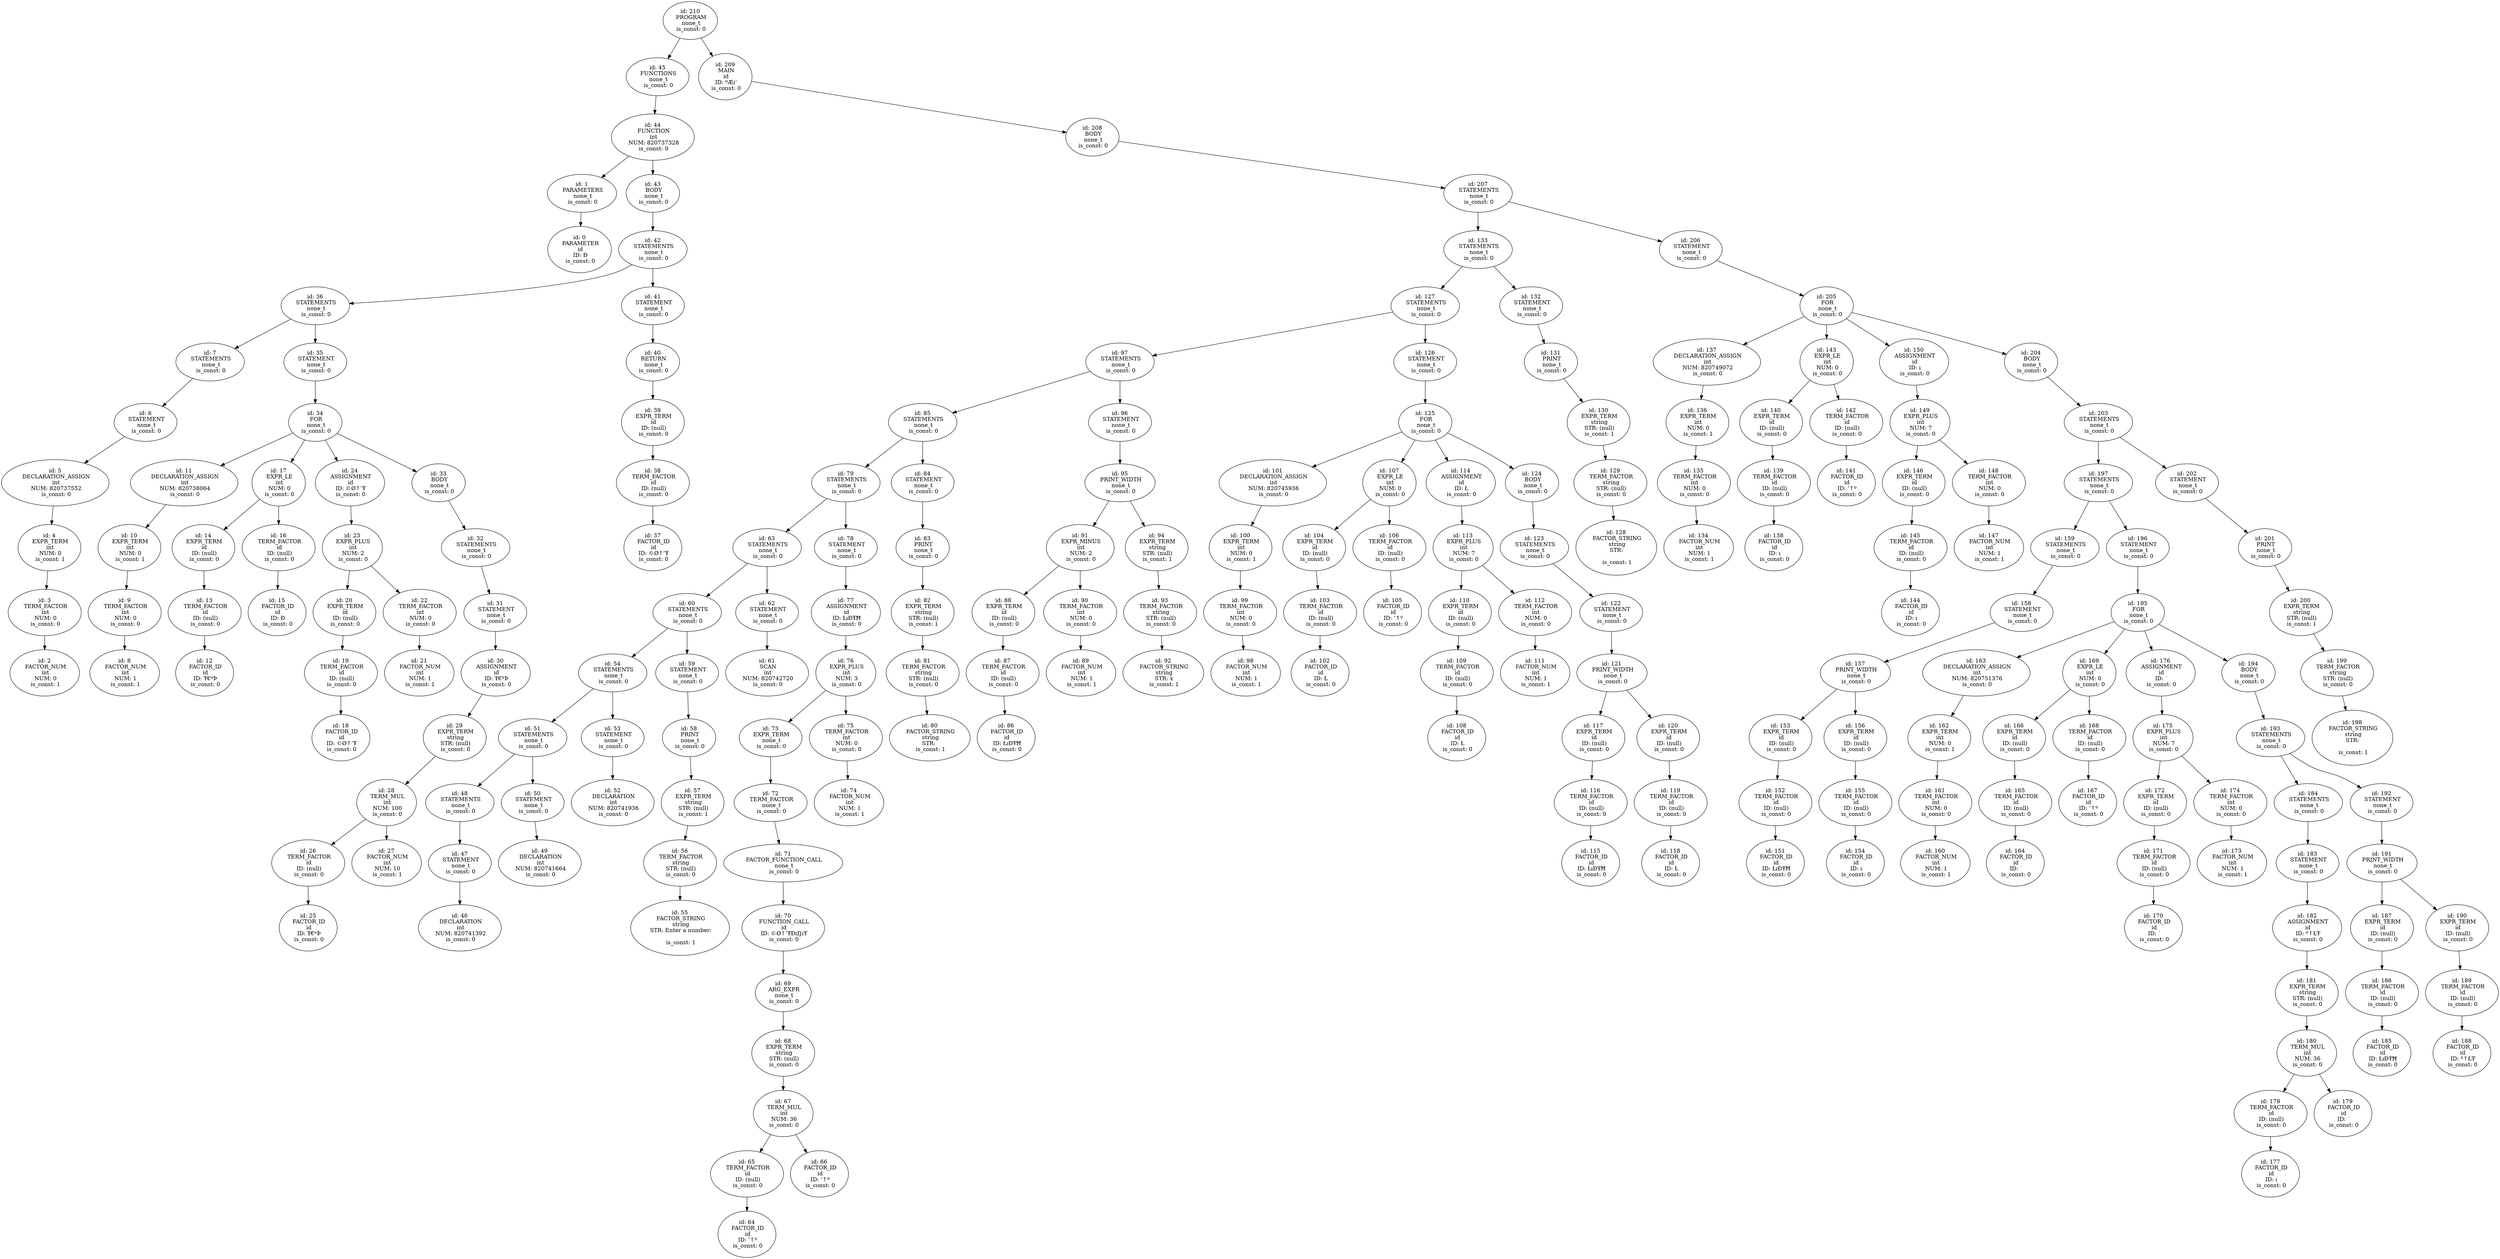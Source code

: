 digraph ast {
n210 [label="id: 210
 PROGRAM
 none_t
 is_const: 0"];
n210 -> n45;
n45 [label="id: 45
 FUNCTIONS
 none_t
 is_const: 0"];
n45 -> n44;
n44 [label="id: 44
 FUNCTION
 int
 NUM: 820737328
 is_const: 0"];
n44 -> n1;
n1 [label="id: 1
 PARAMETERS
 none_t
 is_const: 0"];
n1 -> n0;
n0 [label="id: 0
 PARAMETER
 id
 ID: Ð
 is_const: 0"];
n44 -> n43;
n43 [label="id: 43
 BODY
 none_t
 is_const: 0"];
n43 -> n42;
n42 [label="id: 42
 STATEMENTS
 none_t
 is_const: 0"];
n42 -> n36;
n36 [label="id: 36
 STATEMENTS
 none_t
 is_const: 0"];
n36 -> n7;
n7 [label="id: 7
 STATEMENTS
 none_t
 is_const: 0"];
n7 -> n6;
n6 [label="id: 6
 STATEMENT
 none_t
 is_const: 0"];
n6 -> n5;
n5 [label="id: 5
 DECLARATION_ASSIGN
 int
 NUM: 820737552
 is_const: 0"];
n5 -> n4;
n4 [label="id: 4
 EXPR_TERM
 int
 NUM: 0
 is_const: 1"];
n4 -> n3;
n3 [label="id: 3
 TERM_FACTOR
 int
 NUM: 0
 is_const: 0"];
n3 -> n2;
n2 [label="id: 2
 FACTOR_NUM
 int
 NUM: 0
 is_const: 1"];
n36 -> n35;
n35 [label="id: 35
 STATEMENT
 none_t
 is_const: 0"];
n35 -> n34;
n34 [label="id: 34
 FOR
 none_t
 is_const: 0"];
n34 -> n11;
n11 [label="id: 11
 DECLARATION_ASSIGN
 int
 NUM: 820738064
 is_const: 0"];
n11 -> n10;
n10 [label="id: 10
 EXPR_TERM
 int
 NUM: 0
 is_const: 1"];
n10 -> n9;
n9 [label="id: 9
 TERM_FACTOR
 int
 NUM: 0
 is_const: 0"];
n9 -> n8;
n8 [label="id: 8
 FACTOR_NUM
 int
 NUM: 1
 is_const: 1"];
n34 -> n17;
n17 [label="id: 17
 EXPR_LE
 int
 NUM: 0
 is_const: 0"];
n17 -> n14;
n14 [label="id: 14
 EXPR_TERM
 id
 ID: (null)
 is_const: 0"];
n14 -> n13;
n13 [label="id: 13
 TERM_FACTOR
 id
 ID: (null)
 is_const: 0"];
n13 -> n12;
n12 [label="id: 12
 FACTOR_ID
 id
 ID: Ŧ€ºÞ
 is_const: 0"];
n17 -> n16;
n16 [label="id: 16
 TERM_FACTOR
 id
 ID: (null)
 is_const: 0"];
n16 -> n15;
n15 [label="id: 15
 FACTOR_ID
 id
 ID: Ð
 is_const: 0"];
n34 -> n24;
n24 [label="id: 24
 ASSIGNMENT
 id
 ID: ©Ø↑’Ŧ
 is_const: 0"];
n24 -> n23;
n23 [label="id: 23
 EXPR_PLUS
 int
 NUM: 2
 is_const: 0"];
n23 -> n20;
n20 [label="id: 20
 EXPR_TERM
 id
 ID: (null)
 is_const: 0"];
n20 -> n19;
n19 [label="id: 19
 TERM_FACTOR
 id
 ID: (null)
 is_const: 0"];
n19 -> n18;
n18 [label="id: 18
 FACTOR_ID
 id
 ID: ©Ø↑’Ŧ
 is_const: 0"];
n23 -> n22;
n22 [label="id: 22
 TERM_FACTOR
 int
 NUM: 0
 is_const: 0"];
n22 -> n21;
n21 [label="id: 21
 FACTOR_NUM
 int
 NUM: 1
 is_const: 1"];
n34 -> n33;
n33 [label="id: 33
 BODY
 none_t
 is_const: 0"];
n33 -> n32;
n32 [label="id: 32
 STATEMENTS
 none_t
 is_const: 0"];
n32 -> n31;
n31 [label="id: 31
 STATEMENT
 none_t
 is_const: 0"];
n31 -> n30;
n30 [label="id: 30
 ASSIGNMENT
 id
 ID: Ŧ€ºÞ
 is_const: 0"];
n30 -> n29;
n29 [label="id: 29
 EXPR_TERM
 string
 STR: (null)
 is_const: 0"];
n29 -> n28;
n28 [label="id: 28
 TERM_MUL
 int
 NUM: 100
 is_const: 0"];
n28 -> n26;
n26 [label="id: 26
 TERM_FACTOR
 id
 ID: (null)
 is_const: 0"];
n26 -> n25;
n25 [label="id: 25
 FACTOR_ID
 id
 ID: Ŧ€ºÞ
 is_const: 0"];
n28 -> n27;
n27 [label="id: 27
 FACTOR_NUM
 int
 NUM: 10
 is_const: 1"];
n42 -> n41;
n41 [label="id: 41
 STATEMENT
 none_t
 is_const: 0"];
n41 -> n40;
n40 [label="id: 40
 RETURN
 none_t
 is_const: 0"];
n40 -> n39;
n39 [label="id: 39
 EXPR_TERM
 id
 ID: (null)
 is_const: 0"];
n39 -> n38;
n38 [label="id: 38
 TERM_FACTOR
 id
 ID: (null)
 is_const: 0"];
n38 -> n37;
n37 [label="id: 37
 FACTOR_ID
 id
 ID: ©Ø↑’Ŧ
 is_const: 0"];
n210 -> n209;
n209 [label="id: 209
 MAIN
 id
 ID: ºÆı’
 is_const: 0"];
n209 -> n208;
n208 [label="id: 208
 BODY
 none_t
 is_const: 0"];
n208 -> n207;
n207 [label="id: 207
 STATEMENTS
 none_t
 is_const: 0"];
n207 -> n133;
n133 [label="id: 133
 STATEMENTS
 none_t
 is_const: 0"];
n133 -> n127;
n127 [label="id: 127
 STATEMENTS
 none_t
 is_const: 0"];
n127 -> n97;
n97 [label="id: 97
 STATEMENTS
 none_t
 is_const: 0"];
n97 -> n85;
n85 [label="id: 85
 STATEMENTS
 none_t
 is_const: 0"];
n85 -> n79;
n79 [label="id: 79
 STATEMENTS
 none_t
 is_const: 0"];
n79 -> n63;
n63 [label="id: 63
 STATEMENTS
 none_t
 is_const: 0"];
n63 -> n60;
n60 [label="id: 60
 STATEMENTS
 none_t
 is_const: 0"];
n60 -> n54;
n54 [label="id: 54
 STATEMENTS
 none_t
 is_const: 0"];
n54 -> n51;
n51 [label="id: 51
 STATEMENTS
 none_t
 is_const: 0"];
n51 -> n48;
n48 [label="id: 48
 STATEMENTS
 none_t
 is_const: 0"];
n48 -> n47;
n47 [label="id: 47
 STATEMENT
 none_t
 is_const: 0"];
n47 -> n46;
n46 [label="id: 46
 DECLARATION
 int
 NUM: 820741392
 is_const: 0"];
n51 -> n50;
n50 [label="id: 50
 STATEMENT
 none_t
 is_const: 0"];
n50 -> n49;
n49 [label="id: 49
 DECLARATION
 int
 NUM: 820741664
 is_const: 0"];
n54 -> n53;
n53 [label="id: 53
 STATEMENT
 none_t
 is_const: 0"];
n53 -> n52;
n52 [label="id: 52
 DECLARATION
 int
 NUM: 820741936
 is_const: 0"];
n60 -> n59;
n59 [label="id: 59
 STATEMENT
 none_t
 is_const: 0"];
n59 -> n58;
n58 [label="id: 58
 PRINT
 none_t
 is_const: 0"];
n58 -> n57;
n57 [label="id: 57
 EXPR_TERM
 string
 STR: (null)
 is_const: 1"];
n57 -> n56;
n56 [label="id: 56
 TERM_FACTOR
 string
 STR: (null)
 is_const: 0"];
n56 -> n55;
n55 [label="id: 55
 FACTOR_STRING
 string
 STR: Enter a number:

 is_const: 1"];
n63 -> n62;
n62 [label="id: 62
 STATEMENT
 none_t
 is_const: 0"];
n62 -> n61;
n61 [label="id: 61
 SCAN
 int
 NUM: 820742720
 is_const: 0"];
n79 -> n78;
n78 [label="id: 78
 STATEMENT
 none_t
 is_const: 0"];
n78 -> n77;
n77 [label="id: 77
 ASSIGNMENT
 id
 ID: ŁıÐŦĦ
 is_const: 0"];
n77 -> n76;
n76 [label="id: 76
 EXPR_PLUS
 int
 NUM: 3
 is_const: 0"];
n76 -> n73;
n73 [label="id: 73
 EXPR_TERM
 none_t
 is_const: 0"];
n73 -> n72;
n72 [label="id: 72
 TERM_FACTOR
 none_t
 is_const: 0"];
n72 -> n71;
n71 [label="id: 71
 FACTOR_FUNCTION_CALL
 none_t
 is_const: 0"];
n71 -> n70;
n70 [label="id: 70
 FUNCTION_CALL
 id
 ID: ©Ø↑’ŦÐıŊıŦ
 is_const: 0"];
n70 -> n69;
n69 [label="id: 69
 ARG_EXPR
 none_t
 is_const: 0"];
n69 -> n68;
n68 [label="id: 68
 EXPR_TERM
 string
 STR: (null)
 is_const: 0"];
n68 -> n67;
n67 [label="id: 67
 TERM_MUL
 int
 NUM: 36
 is_const: 0"];
n67 -> n65;
n65 [label="id: 65
 TERM_FACTOR
 id
 ID: (null)
 is_const: 0"];
n65 -> n64;
n64 [label="id: 64
 FACTOR_ID
 id
 ID: ’↑º
 is_const: 0"];
n67 -> n66;
n66 [label="id: 66
 FACTOR_ID
 id
 ID: ’↑º
 is_const: 0"];
n76 -> n75;
n75 [label="id: 75
 TERM_FACTOR
 int
 NUM: 0
 is_const: 0"];
n75 -> n74;
n74 [label="id: 74
 FACTOR_NUM
 int
 NUM: 1
 is_const: 1"];
n85 -> n84;
n84 [label="id: 84
 STATEMENT
 none_t
 is_const: 0"];
n84 -> n83;
n83 [label="id: 83
 PRINT
 none_t
 is_const: 0"];
n83 -> n82;
n82 [label="id: 82
 EXPR_TERM
 string
 STR: (null)
 is_const: 1"];
n82 -> n81;
n81 [label="id: 81
 TERM_FACTOR
 string
 STR: (null)
 is_const: 0"];
n81 -> n80;
n80 [label="id: 80
 FACTOR_STRING
 string
 STR:  
 is_const: 1"];
n97 -> n96;
n96 [label="id: 96
 STATEMENT
 none_t
 is_const: 0"];
n96 -> n95;
n95 [label="id: 95
 PRINT_WIDTH
 none_t
 is_const: 0"];
n95 -> n91;
n91 [label="id: 91
 EXPR_MINUS
 int
 NUM: 2
 is_const: 0"];
n91 -> n88;
n88 [label="id: 88
 EXPR_TERM
 id
 ID: (null)
 is_const: 0"];
n88 -> n87;
n87 [label="id: 87
 TERM_FACTOR
 id
 ID: (null)
 is_const: 0"];
n87 -> n86;
n86 [label="id: 86
 FACTOR_ID
 id
 ID: ŁıÐŦĦ
 is_const: 0"];
n91 -> n90;
n90 [label="id: 90
 TERM_FACTOR
 int
 NUM: 0
 is_const: 0"];
n90 -> n89;
n89 [label="id: 89
 FACTOR_NUM
 int
 NUM: 1
 is_const: 1"];
n95 -> n94;
n94 [label="id: 94
 EXPR_TERM
 string
 STR: (null)
 is_const: 1"];
n94 -> n93;
n93 [label="id: 93
 TERM_FACTOR
 string
 STR: (null)
 is_const: 0"];
n93 -> n92;
n92 [label="id: 92
 FACTOR_STRING
 string
 STR: x
 is_const: 1"];
n127 -> n126;
n126 [label="id: 126
 STATEMENT
 none_t
 is_const: 0"];
n126 -> n125;
n125 [label="id: 125
 FOR
 none_t
 is_const: 0"];
n125 -> n101;
n101 [label="id: 101
 DECLARATION_ASSIGN
 int
 NUM: 820745936
 is_const: 0"];
n101 -> n100;
n100 [label="id: 100
 EXPR_TERM
 int
 NUM: 0
 is_const: 1"];
n100 -> n99;
n99 [label="id: 99
 TERM_FACTOR
 int
 NUM: 0
 is_const: 0"];
n99 -> n98;
n98 [label="id: 98
 FACTOR_NUM
 int
 NUM: 1
 is_const: 1"];
n125 -> n107;
n107 [label="id: 107
 EXPR_LE
 int
 NUM: 0
 is_const: 0"];
n107 -> n104;
n104 [label="id: 104
 EXPR_TERM
 id
 ID: (null)
 is_const: 0"];
n104 -> n103;
n103 [label="id: 103
 TERM_FACTOR
 id
 ID: (null)
 is_const: 0"];
n103 -> n102;
n102 [label="id: 102
 FACTOR_ID
 id
 ID: Ł
 is_const: 0"];
n107 -> n106;
n106 [label="id: 106
 TERM_FACTOR
 id
 ID: (null)
 is_const: 0"];
n106 -> n105;
n105 [label="id: 105
 FACTOR_ID
 id
 ID: ’↑º
 is_const: 0"];
n125 -> n114;
n114 [label="id: 114
 ASSIGNMENT
 id
 ID: Ł
 is_const: 0"];
n114 -> n113;
n113 [label="id: 113
 EXPR_PLUS
 int
 NUM: 7
 is_const: 0"];
n113 -> n110;
n110 [label="id: 110
 EXPR_TERM
 id
 ID: (null)
 is_const: 0"];
n110 -> n109;
n109 [label="id: 109
 TERM_FACTOR
 id
 ID: (null)
 is_const: 0"];
n109 -> n108;
n108 [label="id: 108
 FACTOR_ID
 id
 ID: Ł
 is_const: 0"];
n113 -> n112;
n112 [label="id: 112
 TERM_FACTOR
 int
 NUM: 0
 is_const: 0"];
n112 -> n111;
n111 [label="id: 111
 FACTOR_NUM
 int
 NUM: 1
 is_const: 1"];
n125 -> n124;
n124 [label="id: 124
 BODY
 none_t
 is_const: 0"];
n124 -> n123;
n123 [label="id: 123
 STATEMENTS
 none_t
 is_const: 0"];
n123 -> n122;
n122 [label="id: 122
 STATEMENT
 none_t
 is_const: 0"];
n122 -> n121;
n121 [label="id: 121
 PRINT_WIDTH
 none_t
 is_const: 0"];
n121 -> n117;
n117 [label="id: 117
 EXPR_TERM
 id
 ID: (null)
 is_const: 0"];
n117 -> n116;
n116 [label="id: 116
 TERM_FACTOR
 id
 ID: (null)
 is_const: 0"];
n116 -> n115;
n115 [label="id: 115
 FACTOR_ID
 id
 ID: ŁıÐŦĦ
 is_const: 0"];
n121 -> n120;
n120 [label="id: 120
 EXPR_TERM
 id
 ID: (null)
 is_const: 0"];
n120 -> n119;
n119 [label="id: 119
 TERM_FACTOR
 id
 ID: (null)
 is_const: 0"];
n119 -> n118;
n118 [label="id: 118
 FACTOR_ID
 id
 ID: Ł
 is_const: 0"];
n133 -> n132;
n132 [label="id: 132
 STATEMENT
 none_t
 is_const: 0"];
n132 -> n131;
n131 [label="id: 131
 PRINT
 none_t
 is_const: 0"];
n131 -> n130;
n130 [label="id: 130
 EXPR_TERM
 string
 STR: (null)
 is_const: 1"];
n130 -> n129;
n129 [label="id: 129
 TERM_FACTOR
 string
 STR: (null)
 is_const: 0"];
n129 -> n128;
n128 [label="id: 128
 FACTOR_STRING
 string
 STR: 

 is_const: 1"];
n207 -> n206;
n206 [label="id: 206
 STATEMENT
 none_t
 is_const: 0"];
n206 -> n205;
n205 [label="id: 205
 FOR
 none_t
 is_const: 0"];
n205 -> n137;
n137 [label="id: 137
 DECLARATION_ASSIGN
 int
 NUM: 820749072
 is_const: 0"];
n137 -> n136;
n136 [label="id: 136
 EXPR_TERM
 int
 NUM: 0
 is_const: 1"];
n136 -> n135;
n135 [label="id: 135
 TERM_FACTOR
 int
 NUM: 0
 is_const: 0"];
n135 -> n134;
n134 [label="id: 134
 FACTOR_NUM
 int
 NUM: 1
 is_const: 1"];
n205 -> n143;
n143 [label="id: 143
 EXPR_LE
 int
 NUM: 0
 is_const: 0"];
n143 -> n140;
n140 [label="id: 140
 EXPR_TERM
 id
 ID: (null)
 is_const: 0"];
n140 -> n139;
n139 [label="id: 139
 TERM_FACTOR
 id
 ID: (null)
 is_const: 0"];
n139 -> n138;
n138 [label="id: 138
 FACTOR_ID
 id
 ID: ı
 is_const: 0"];
n143 -> n142;
n142 [label="id: 142
 TERM_FACTOR
 id
 ID: (null)
 is_const: 0"];
n142 -> n141;
n141 [label="id: 141
 FACTOR_ID
 id
 ID: ’↑º
 is_const: 0"];
n205 -> n150;
n150 [label="id: 150
 ASSIGNMENT
 id
 ID: ı
 is_const: 0"];
n150 -> n149;
n149 [label="id: 149
 EXPR_PLUS
 int
 NUM: 7
 is_const: 0"];
n149 -> n146;
n146 [label="id: 146
 EXPR_TERM
 id
 ID: (null)
 is_const: 0"];
n146 -> n145;
n145 [label="id: 145
 TERM_FACTOR
 id
 ID: (null)
 is_const: 0"];
n145 -> n144;
n144 [label="id: 144
 FACTOR_ID
 id
 ID: ı
 is_const: 0"];
n149 -> n148;
n148 [label="id: 148
 TERM_FACTOR
 int
 NUM: 0
 is_const: 0"];
n148 -> n147;
n147 [label="id: 147
 FACTOR_NUM
 int
 NUM: 1
 is_const: 1"];
n205 -> n204;
n204 [label="id: 204
 BODY
 none_t
 is_const: 0"];
n204 -> n203;
n203 [label="id: 203
 STATEMENTS
 none_t
 is_const: 0"];
n203 -> n197;
n197 [label="id: 197
 STATEMENTS
 none_t
 is_const: 0"];
n197 -> n159;
n159 [label="id: 159
 STATEMENTS
 none_t
 is_const: 0"];
n159 -> n158;
n158 [label="id: 158
 STATEMENT
 none_t
 is_const: 0"];
n158 -> n157;
n157 [label="id: 157
 PRINT_WIDTH
 none_t
 is_const: 0"];
n157 -> n153;
n153 [label="id: 153
 EXPR_TERM
 id
 ID: (null)
 is_const: 0"];
n153 -> n152;
n152 [label="id: 152
 TERM_FACTOR
 id
 ID: (null)
 is_const: 0"];
n152 -> n151;
n151 [label="id: 151
 FACTOR_ID
 id
 ID: ŁıÐŦĦ
 is_const: 0"];
n157 -> n156;
n156 [label="id: 156
 EXPR_TERM
 id
 ID: (null)
 is_const: 0"];
n156 -> n155;
n155 [label="id: 155
 TERM_FACTOR
 id
 ID: (null)
 is_const: 0"];
n155 -> n154;
n154 [label="id: 154
 FACTOR_ID
 id
 ID: ı
 is_const: 0"];
n197 -> n196;
n196 [label="id: 196
 STATEMENT
 none_t
 is_const: 0"];
n196 -> n195;
n195 [label="id: 195
 FOR
 none_t
 is_const: 0"];
n195 -> n163;
n163 [label="id: 163
 DECLARATION_ASSIGN
 int
 NUM: 820751376
 is_const: 0"];
n163 -> n162;
n162 [label="id: 162
 EXPR_TERM
 int
 NUM: 0
 is_const: 1"];
n162 -> n161;
n161 [label="id: 161
 TERM_FACTOR
 int
 NUM: 0
 is_const: 0"];
n161 -> n160;
n160 [label="id: 160
 FACTOR_NUM
 int
 NUM: 1
 is_const: 1"];
n195 -> n169;
n169 [label="id: 169
 EXPR_LE
 int
 NUM: 0
 is_const: 0"];
n169 -> n166;
n166 [label="id: 166
 EXPR_TERM
 id
 ID: (null)
 is_const: 0"];
n166 -> n165;
n165 [label="id: 165
 TERM_FACTOR
 id
 ID: (null)
 is_const: 0"];
n165 -> n164;
n164 [label="id: 164
 FACTOR_ID
 id
 ID: ˙
 is_const: 0"];
n169 -> n168;
n168 [label="id: 168
 TERM_FACTOR
 id
 ID: (null)
 is_const: 0"];
n168 -> n167;
n167 [label="id: 167
 FACTOR_ID
 id
 ID: ’↑º
 is_const: 0"];
n195 -> n176;
n176 [label="id: 176
 ASSIGNMENT
 id
 ID: ˙
 is_const: 0"];
n176 -> n175;
n175 [label="id: 175
 EXPR_PLUS
 int
 NUM: 7
 is_const: 0"];
n175 -> n172;
n172 [label="id: 172
 EXPR_TERM
 id
 ID: (null)
 is_const: 0"];
n172 -> n171;
n171 [label="id: 171
 TERM_FACTOR
 id
 ID: (null)
 is_const: 0"];
n171 -> n170;
n170 [label="id: 170
 FACTOR_ID
 id
 ID: ˙
 is_const: 0"];
n175 -> n174;
n174 [label="id: 174
 TERM_FACTOR
 int
 NUM: 0
 is_const: 0"];
n174 -> n173;
n173 [label="id: 173
 FACTOR_NUM
 int
 NUM: 1
 is_const: 1"];
n195 -> n194;
n194 [label="id: 194
 BODY
 none_t
 is_const: 0"];
n194 -> n193;
n193 [label="id: 193
 STATEMENTS
 none_t
 is_const: 0"];
n193 -> n184;
n184 [label="id: 184
 STATEMENTS
 none_t
 is_const: 0"];
n184 -> n183;
n183 [label="id: 183
 STATEMENT
 none_t
 is_const: 0"];
n183 -> n182;
n182 [label="id: 182
 ASSIGNMENT
 id
 ID: º↑ŁŦ
 is_const: 0"];
n182 -> n181;
n181 [label="id: 181
 EXPR_TERM
 string
 STR: (null)
 is_const: 0"];
n181 -> n180;
n180 [label="id: 180
 TERM_MUL
 int
 NUM: 36
 is_const: 0"];
n180 -> n178;
n178 [label="id: 178
 TERM_FACTOR
 id
 ID: (null)
 is_const: 0"];
n178 -> n177;
n177 [label="id: 177
 FACTOR_ID
 id
 ID: ı
 is_const: 0"];
n180 -> n179;
n179 [label="id: 179
 FACTOR_ID
 id
 ID: ˙
 is_const: 0"];
n193 -> n192;
n192 [label="id: 192
 STATEMENT
 none_t
 is_const: 0"];
n192 -> n191;
n191 [label="id: 191
 PRINT_WIDTH
 none_t
 is_const: 0"];
n191 -> n187;
n187 [label="id: 187
 EXPR_TERM
 id
 ID: (null)
 is_const: 0"];
n187 -> n186;
n186 [label="id: 186
 TERM_FACTOR
 id
 ID: (null)
 is_const: 0"];
n186 -> n185;
n185 [label="id: 185
 FACTOR_ID
 id
 ID: ŁıÐŦĦ
 is_const: 0"];
n191 -> n190;
n190 [label="id: 190
 EXPR_TERM
 id
 ID: (null)
 is_const: 0"];
n190 -> n189;
n189 [label="id: 189
 TERM_FACTOR
 id
 ID: (null)
 is_const: 0"];
n189 -> n188;
n188 [label="id: 188
 FACTOR_ID
 id
 ID: º↑ŁŦ
 is_const: 0"];
n203 -> n202;
n202 [label="id: 202
 STATEMENT
 none_t
 is_const: 0"];
n202 -> n201;
n201 [label="id: 201
 PRINT
 none_t
 is_const: 0"];
n201 -> n200;
n200 [label="id: 200
 EXPR_TERM
 string
 STR: (null)
 is_const: 1"];
n200 -> n199;
n199 [label="id: 199
 TERM_FACTOR
 string
 STR: (null)
 is_const: 0"];
n199 -> n198;
n198 [label="id: 198
 FACTOR_STRING
 string
 STR: 

 is_const: 1"];
}

